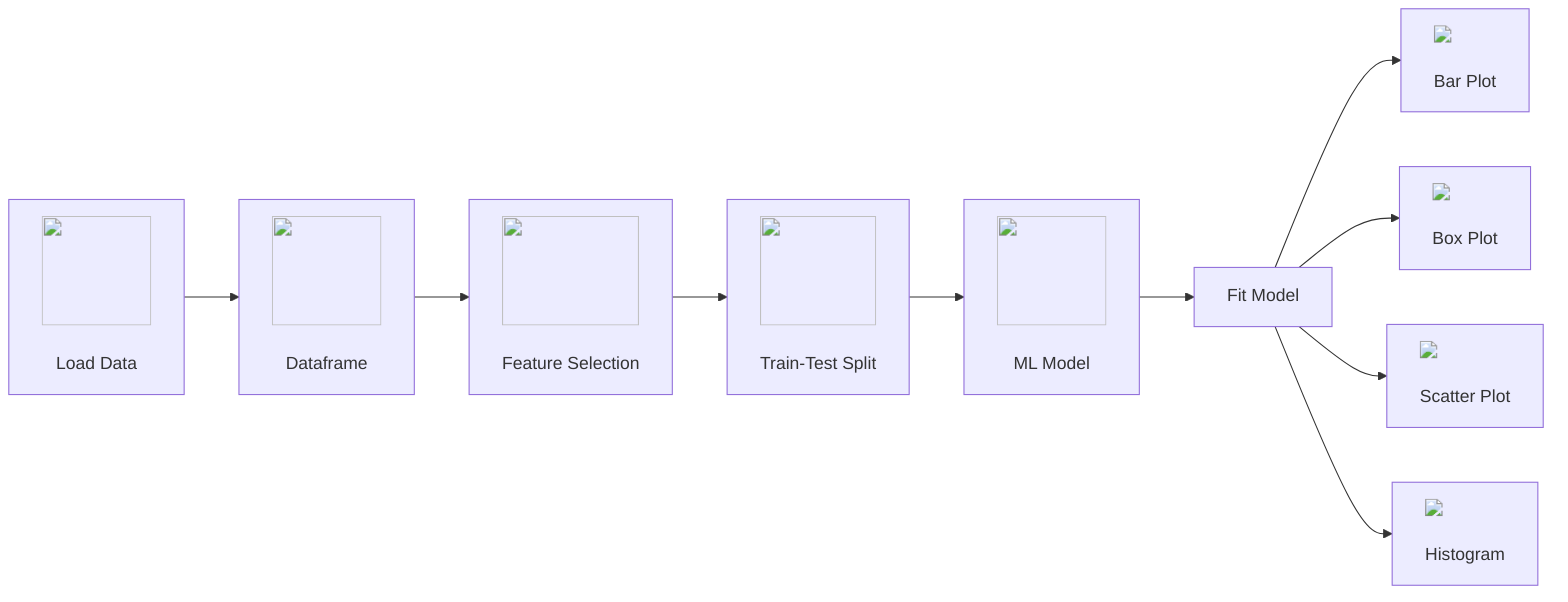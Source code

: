 flowchart LR
    A["<img src='icons/file.svg' width=100 height=100/> <br/> Load Data"] --> B["<img src='icons/table.svg' width=100 height=100/> <br/> Dataframe"]
    B --> C["<img src='icons/column_split.svg' width=100 height=100/> <br/> Feature Selection"]
    C --> D["<img src='icons/row_split.svg' width=100 height=100/> <br/> Train-Test Split"]
    D --> E["<img src='icons/brain.svg' width=100 height=100/> <br/> ML Model"]
    E --> F["Fit Model"]
    F --> G["<img src='dummy_plots/barplot_template.svg'/> <br/> Bar Plot"]
    F --> H["<img src='dummy_plots/boxplot_template.svg'/> <br/> Box Plot"]
    F --> I["<img src='dummy_plots/scatter_plot_template.svg'/> <br/> Scatter Plot"]
    F --> J["<img src='dummy_plots/hist_template.svg'/> <br/> Histogram"]